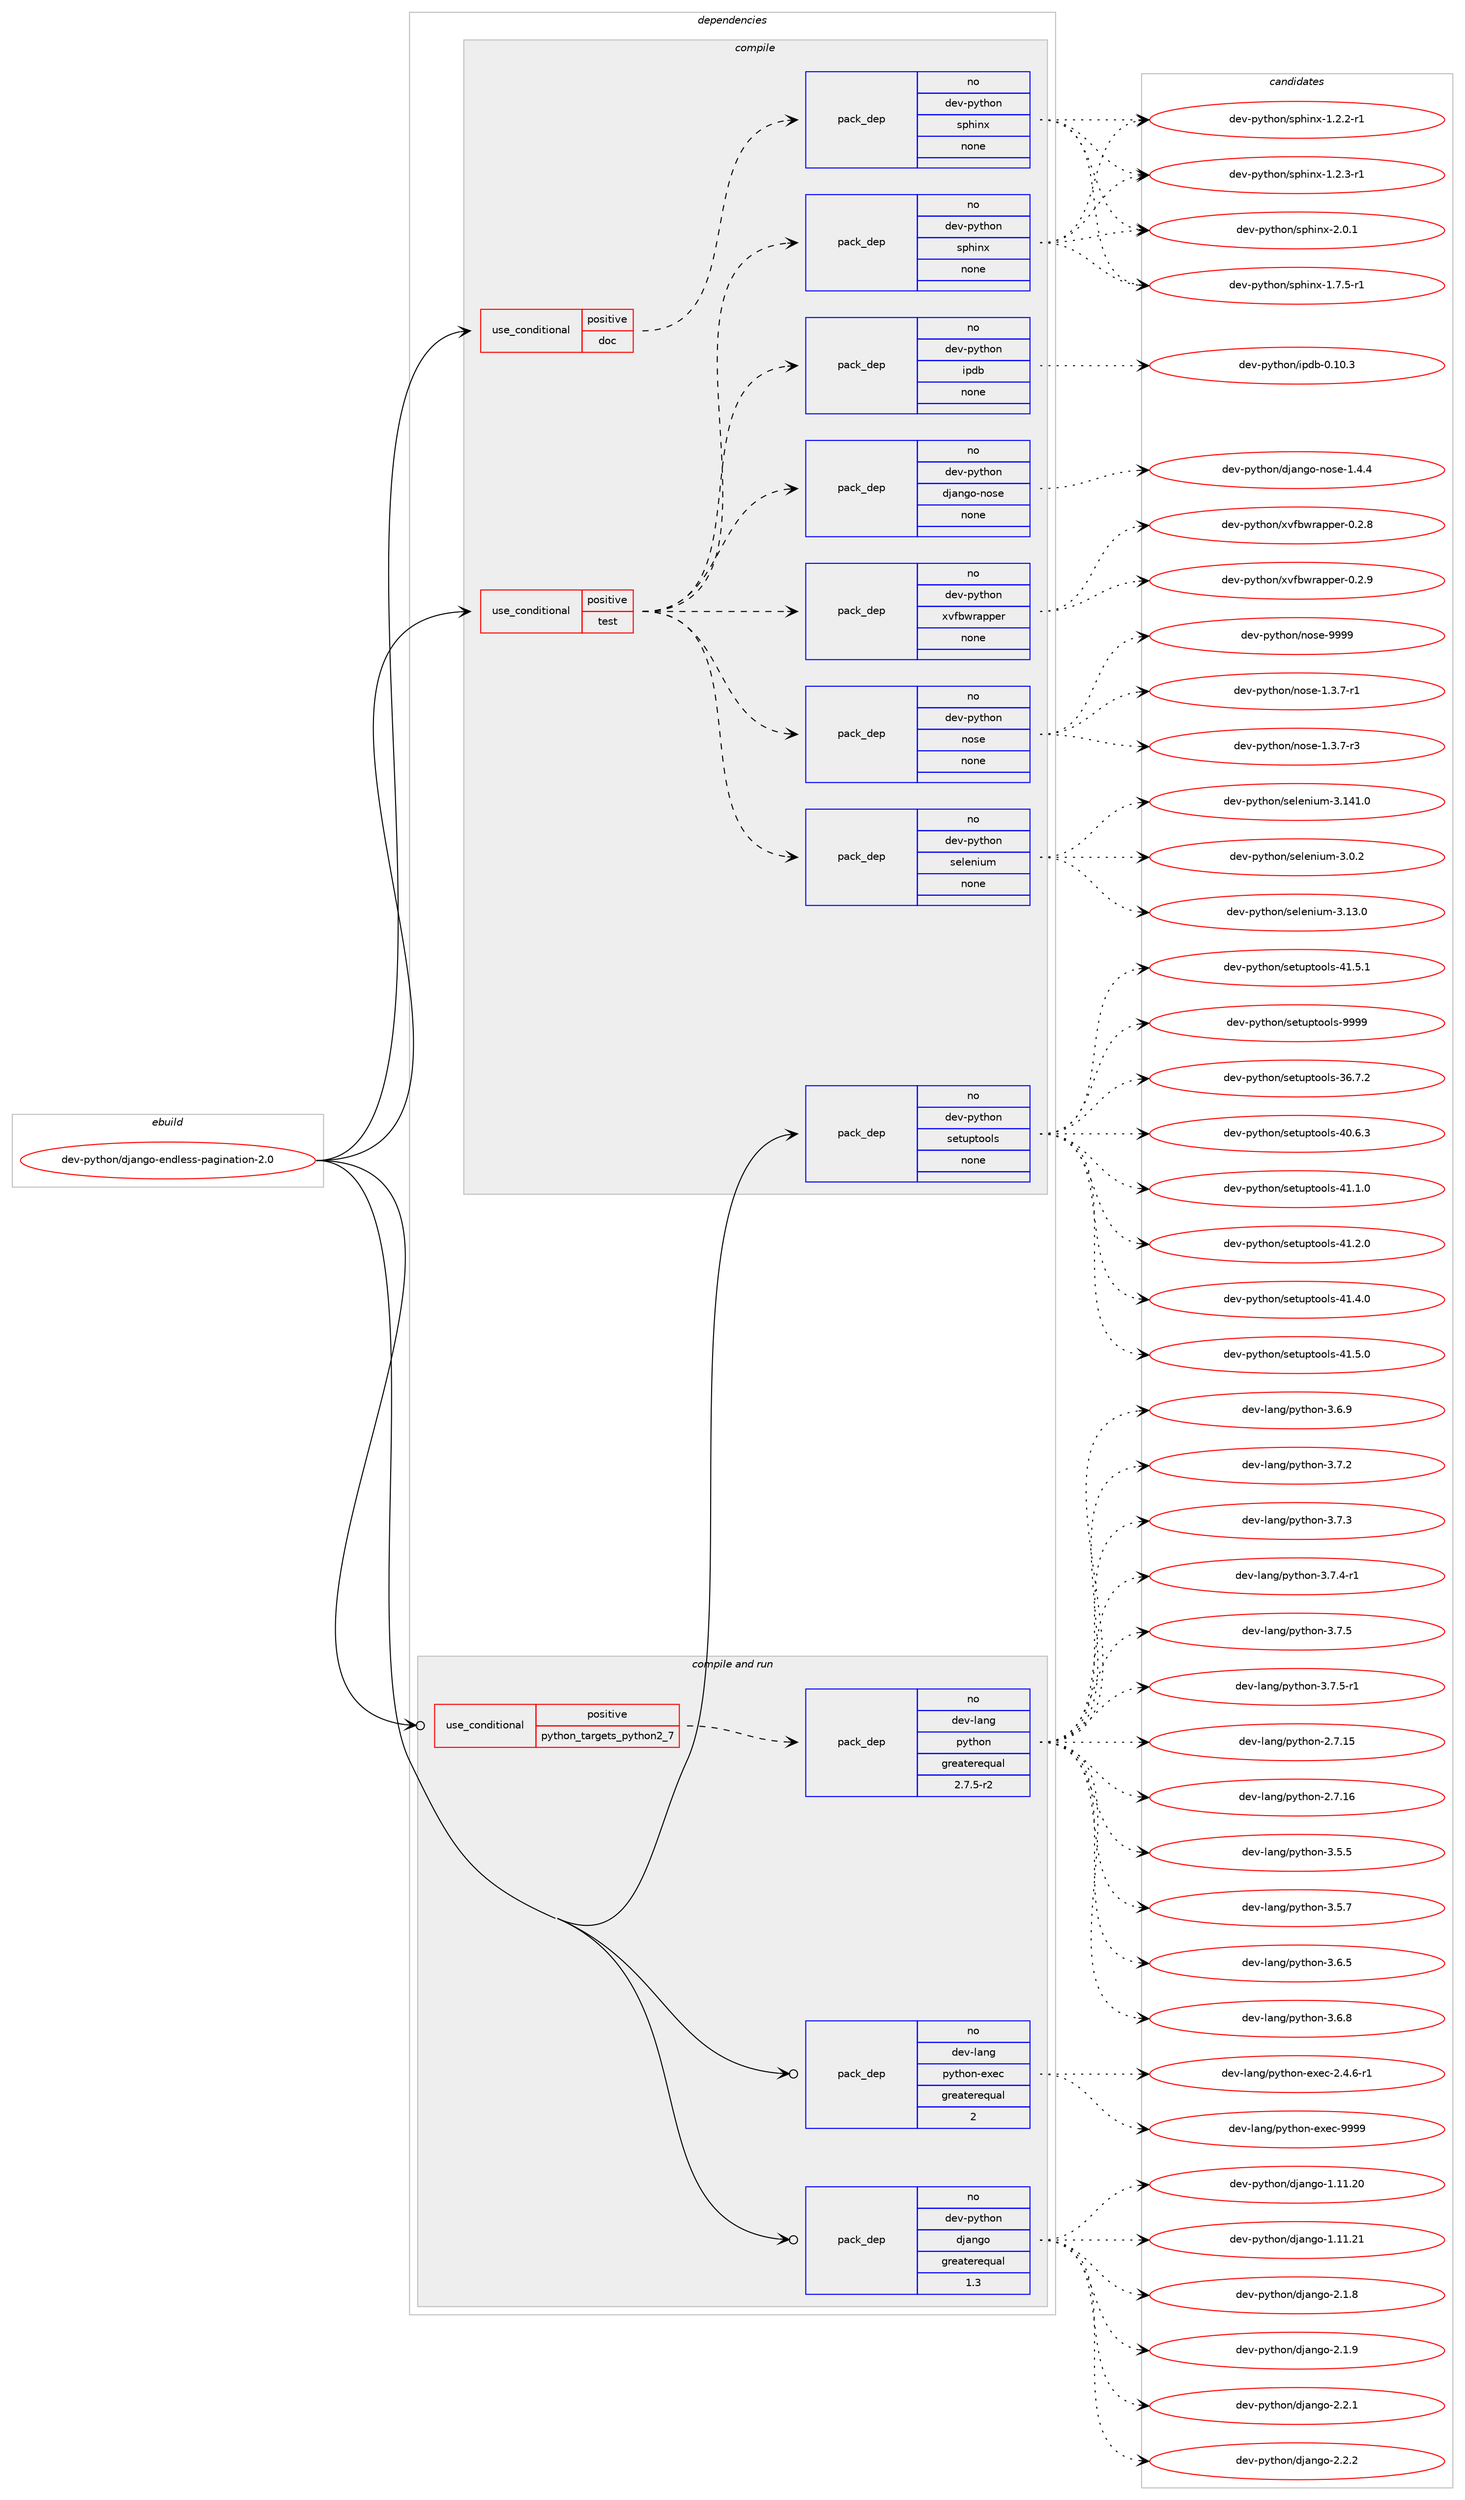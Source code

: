 digraph prolog {

# *************
# Graph options
# *************

newrank=true;
concentrate=true;
compound=true;
graph [rankdir=LR,fontname=Helvetica,fontsize=10,ranksep=1.5];#, ranksep=2.5, nodesep=0.2];
edge  [arrowhead=vee];
node  [fontname=Helvetica,fontsize=10];

# **********
# The ebuild
# **********

subgraph cluster_leftcol {
color=gray;
rank=same;
label=<<i>ebuild</i>>;
id [label="dev-python/django-endless-pagination-2.0", color=red, width=4, href="../dev-python/django-endless-pagination-2.0.svg"];
}

# ****************
# The dependencies
# ****************

subgraph cluster_midcol {
color=gray;
label=<<i>dependencies</i>>;
subgraph cluster_compile {
fillcolor="#eeeeee";
style=filled;
label=<<i>compile</i>>;
subgraph cond138535 {
dependency601894 [label=<<TABLE BORDER="0" CELLBORDER="1" CELLSPACING="0" CELLPADDING="4"><TR><TD ROWSPAN="3" CELLPADDING="10">use_conditional</TD></TR><TR><TD>positive</TD></TR><TR><TD>doc</TD></TR></TABLE>>, shape=none, color=red];
subgraph pack451565 {
dependency601895 [label=<<TABLE BORDER="0" CELLBORDER="1" CELLSPACING="0" CELLPADDING="4" WIDTH="220"><TR><TD ROWSPAN="6" CELLPADDING="30">pack_dep</TD></TR><TR><TD WIDTH="110">no</TD></TR><TR><TD>dev-python</TD></TR><TR><TD>sphinx</TD></TR><TR><TD>none</TD></TR><TR><TD></TD></TR></TABLE>>, shape=none, color=blue];
}
dependency601894:e -> dependency601895:w [weight=20,style="dashed",arrowhead="vee"];
}
id:e -> dependency601894:w [weight=20,style="solid",arrowhead="vee"];
subgraph cond138536 {
dependency601896 [label=<<TABLE BORDER="0" CELLBORDER="1" CELLSPACING="0" CELLPADDING="4"><TR><TD ROWSPAN="3" CELLPADDING="10">use_conditional</TD></TR><TR><TD>positive</TD></TR><TR><TD>test</TD></TR></TABLE>>, shape=none, color=red];
subgraph pack451566 {
dependency601897 [label=<<TABLE BORDER="0" CELLBORDER="1" CELLSPACING="0" CELLPADDING="4" WIDTH="220"><TR><TD ROWSPAN="6" CELLPADDING="30">pack_dep</TD></TR><TR><TD WIDTH="110">no</TD></TR><TR><TD>dev-python</TD></TR><TR><TD>django-nose</TD></TR><TR><TD>none</TD></TR><TR><TD></TD></TR></TABLE>>, shape=none, color=blue];
}
dependency601896:e -> dependency601897:w [weight=20,style="dashed",arrowhead="vee"];
subgraph pack451567 {
dependency601898 [label=<<TABLE BORDER="0" CELLBORDER="1" CELLSPACING="0" CELLPADDING="4" WIDTH="220"><TR><TD ROWSPAN="6" CELLPADDING="30">pack_dep</TD></TR><TR><TD WIDTH="110">no</TD></TR><TR><TD>dev-python</TD></TR><TR><TD>ipdb</TD></TR><TR><TD>none</TD></TR><TR><TD></TD></TR></TABLE>>, shape=none, color=blue];
}
dependency601896:e -> dependency601898:w [weight=20,style="dashed",arrowhead="vee"];
subgraph pack451568 {
dependency601899 [label=<<TABLE BORDER="0" CELLBORDER="1" CELLSPACING="0" CELLPADDING="4" WIDTH="220"><TR><TD ROWSPAN="6" CELLPADDING="30">pack_dep</TD></TR><TR><TD WIDTH="110">no</TD></TR><TR><TD>dev-python</TD></TR><TR><TD>nose</TD></TR><TR><TD>none</TD></TR><TR><TD></TD></TR></TABLE>>, shape=none, color=blue];
}
dependency601896:e -> dependency601899:w [weight=20,style="dashed",arrowhead="vee"];
subgraph pack451569 {
dependency601900 [label=<<TABLE BORDER="0" CELLBORDER="1" CELLSPACING="0" CELLPADDING="4" WIDTH="220"><TR><TD ROWSPAN="6" CELLPADDING="30">pack_dep</TD></TR><TR><TD WIDTH="110">no</TD></TR><TR><TD>dev-python</TD></TR><TR><TD>selenium</TD></TR><TR><TD>none</TD></TR><TR><TD></TD></TR></TABLE>>, shape=none, color=blue];
}
dependency601896:e -> dependency601900:w [weight=20,style="dashed",arrowhead="vee"];
subgraph pack451570 {
dependency601901 [label=<<TABLE BORDER="0" CELLBORDER="1" CELLSPACING="0" CELLPADDING="4" WIDTH="220"><TR><TD ROWSPAN="6" CELLPADDING="30">pack_dep</TD></TR><TR><TD WIDTH="110">no</TD></TR><TR><TD>dev-python</TD></TR><TR><TD>sphinx</TD></TR><TR><TD>none</TD></TR><TR><TD></TD></TR></TABLE>>, shape=none, color=blue];
}
dependency601896:e -> dependency601901:w [weight=20,style="dashed",arrowhead="vee"];
subgraph pack451571 {
dependency601902 [label=<<TABLE BORDER="0" CELLBORDER="1" CELLSPACING="0" CELLPADDING="4" WIDTH="220"><TR><TD ROWSPAN="6" CELLPADDING="30">pack_dep</TD></TR><TR><TD WIDTH="110">no</TD></TR><TR><TD>dev-python</TD></TR><TR><TD>xvfbwrapper</TD></TR><TR><TD>none</TD></TR><TR><TD></TD></TR></TABLE>>, shape=none, color=blue];
}
dependency601896:e -> dependency601902:w [weight=20,style="dashed",arrowhead="vee"];
}
id:e -> dependency601896:w [weight=20,style="solid",arrowhead="vee"];
subgraph pack451572 {
dependency601903 [label=<<TABLE BORDER="0" CELLBORDER="1" CELLSPACING="0" CELLPADDING="4" WIDTH="220"><TR><TD ROWSPAN="6" CELLPADDING="30">pack_dep</TD></TR><TR><TD WIDTH="110">no</TD></TR><TR><TD>dev-python</TD></TR><TR><TD>setuptools</TD></TR><TR><TD>none</TD></TR><TR><TD></TD></TR></TABLE>>, shape=none, color=blue];
}
id:e -> dependency601903:w [weight=20,style="solid",arrowhead="vee"];
}
subgraph cluster_compileandrun {
fillcolor="#eeeeee";
style=filled;
label=<<i>compile and run</i>>;
subgraph cond138537 {
dependency601904 [label=<<TABLE BORDER="0" CELLBORDER="1" CELLSPACING="0" CELLPADDING="4"><TR><TD ROWSPAN="3" CELLPADDING="10">use_conditional</TD></TR><TR><TD>positive</TD></TR><TR><TD>python_targets_python2_7</TD></TR></TABLE>>, shape=none, color=red];
subgraph pack451573 {
dependency601905 [label=<<TABLE BORDER="0" CELLBORDER="1" CELLSPACING="0" CELLPADDING="4" WIDTH="220"><TR><TD ROWSPAN="6" CELLPADDING="30">pack_dep</TD></TR><TR><TD WIDTH="110">no</TD></TR><TR><TD>dev-lang</TD></TR><TR><TD>python</TD></TR><TR><TD>greaterequal</TD></TR><TR><TD>2.7.5-r2</TD></TR></TABLE>>, shape=none, color=blue];
}
dependency601904:e -> dependency601905:w [weight=20,style="dashed",arrowhead="vee"];
}
id:e -> dependency601904:w [weight=20,style="solid",arrowhead="odotvee"];
subgraph pack451574 {
dependency601906 [label=<<TABLE BORDER="0" CELLBORDER="1" CELLSPACING="0" CELLPADDING="4" WIDTH="220"><TR><TD ROWSPAN="6" CELLPADDING="30">pack_dep</TD></TR><TR><TD WIDTH="110">no</TD></TR><TR><TD>dev-lang</TD></TR><TR><TD>python-exec</TD></TR><TR><TD>greaterequal</TD></TR><TR><TD>2</TD></TR></TABLE>>, shape=none, color=blue];
}
id:e -> dependency601906:w [weight=20,style="solid",arrowhead="odotvee"];
subgraph pack451575 {
dependency601907 [label=<<TABLE BORDER="0" CELLBORDER="1" CELLSPACING="0" CELLPADDING="4" WIDTH="220"><TR><TD ROWSPAN="6" CELLPADDING="30">pack_dep</TD></TR><TR><TD WIDTH="110">no</TD></TR><TR><TD>dev-python</TD></TR><TR><TD>django</TD></TR><TR><TD>greaterequal</TD></TR><TR><TD>1.3</TD></TR></TABLE>>, shape=none, color=blue];
}
id:e -> dependency601907:w [weight=20,style="solid",arrowhead="odotvee"];
}
subgraph cluster_run {
fillcolor="#eeeeee";
style=filled;
label=<<i>run</i>>;
}
}

# **************
# The candidates
# **************

subgraph cluster_choices {
rank=same;
color=gray;
label=<<i>candidates</i>>;

subgraph choice451565 {
color=black;
nodesep=1;
choice10010111845112121116104111110471151121041051101204549465046504511449 [label="dev-python/sphinx-1.2.2-r1", color=red, width=4,href="../dev-python/sphinx-1.2.2-r1.svg"];
choice10010111845112121116104111110471151121041051101204549465046514511449 [label="dev-python/sphinx-1.2.3-r1", color=red, width=4,href="../dev-python/sphinx-1.2.3-r1.svg"];
choice10010111845112121116104111110471151121041051101204549465546534511449 [label="dev-python/sphinx-1.7.5-r1", color=red, width=4,href="../dev-python/sphinx-1.7.5-r1.svg"];
choice1001011184511212111610411111047115112104105110120455046484649 [label="dev-python/sphinx-2.0.1", color=red, width=4,href="../dev-python/sphinx-2.0.1.svg"];
dependency601895:e -> choice10010111845112121116104111110471151121041051101204549465046504511449:w [style=dotted,weight="100"];
dependency601895:e -> choice10010111845112121116104111110471151121041051101204549465046514511449:w [style=dotted,weight="100"];
dependency601895:e -> choice10010111845112121116104111110471151121041051101204549465546534511449:w [style=dotted,weight="100"];
dependency601895:e -> choice1001011184511212111610411111047115112104105110120455046484649:w [style=dotted,weight="100"];
}
subgraph choice451566 {
color=black;
nodesep=1;
choice10010111845112121116104111110471001069711010311145110111115101454946524652 [label="dev-python/django-nose-1.4.4", color=red, width=4,href="../dev-python/django-nose-1.4.4.svg"];
dependency601897:e -> choice10010111845112121116104111110471001069711010311145110111115101454946524652:w [style=dotted,weight="100"];
}
subgraph choice451567 {
color=black;
nodesep=1;
choice10010111845112121116104111110471051121009845484649484651 [label="dev-python/ipdb-0.10.3", color=red, width=4,href="../dev-python/ipdb-0.10.3.svg"];
dependency601898:e -> choice10010111845112121116104111110471051121009845484649484651:w [style=dotted,weight="100"];
}
subgraph choice451568 {
color=black;
nodesep=1;
choice10010111845112121116104111110471101111151014549465146554511449 [label="dev-python/nose-1.3.7-r1", color=red, width=4,href="../dev-python/nose-1.3.7-r1.svg"];
choice10010111845112121116104111110471101111151014549465146554511451 [label="dev-python/nose-1.3.7-r3", color=red, width=4,href="../dev-python/nose-1.3.7-r3.svg"];
choice10010111845112121116104111110471101111151014557575757 [label="dev-python/nose-9999", color=red, width=4,href="../dev-python/nose-9999.svg"];
dependency601899:e -> choice10010111845112121116104111110471101111151014549465146554511449:w [style=dotted,weight="100"];
dependency601899:e -> choice10010111845112121116104111110471101111151014549465146554511451:w [style=dotted,weight="100"];
dependency601899:e -> choice10010111845112121116104111110471101111151014557575757:w [style=dotted,weight="100"];
}
subgraph choice451569 {
color=black;
nodesep=1;
choice1001011184511212111610411111047115101108101110105117109455146484650 [label="dev-python/selenium-3.0.2", color=red, width=4,href="../dev-python/selenium-3.0.2.svg"];
choice100101118451121211161041111104711510110810111010511710945514649514648 [label="dev-python/selenium-3.13.0", color=red, width=4,href="../dev-python/selenium-3.13.0.svg"];
choice10010111845112121116104111110471151011081011101051171094551464952494648 [label="dev-python/selenium-3.141.0", color=red, width=4,href="../dev-python/selenium-3.141.0.svg"];
dependency601900:e -> choice1001011184511212111610411111047115101108101110105117109455146484650:w [style=dotted,weight="100"];
dependency601900:e -> choice100101118451121211161041111104711510110810111010511710945514649514648:w [style=dotted,weight="100"];
dependency601900:e -> choice10010111845112121116104111110471151011081011101051171094551464952494648:w [style=dotted,weight="100"];
}
subgraph choice451570 {
color=black;
nodesep=1;
choice10010111845112121116104111110471151121041051101204549465046504511449 [label="dev-python/sphinx-1.2.2-r1", color=red, width=4,href="../dev-python/sphinx-1.2.2-r1.svg"];
choice10010111845112121116104111110471151121041051101204549465046514511449 [label="dev-python/sphinx-1.2.3-r1", color=red, width=4,href="../dev-python/sphinx-1.2.3-r1.svg"];
choice10010111845112121116104111110471151121041051101204549465546534511449 [label="dev-python/sphinx-1.7.5-r1", color=red, width=4,href="../dev-python/sphinx-1.7.5-r1.svg"];
choice1001011184511212111610411111047115112104105110120455046484649 [label="dev-python/sphinx-2.0.1", color=red, width=4,href="../dev-python/sphinx-2.0.1.svg"];
dependency601901:e -> choice10010111845112121116104111110471151121041051101204549465046504511449:w [style=dotted,weight="100"];
dependency601901:e -> choice10010111845112121116104111110471151121041051101204549465046514511449:w [style=dotted,weight="100"];
dependency601901:e -> choice10010111845112121116104111110471151121041051101204549465546534511449:w [style=dotted,weight="100"];
dependency601901:e -> choice1001011184511212111610411111047115112104105110120455046484649:w [style=dotted,weight="100"];
}
subgraph choice451571 {
color=black;
nodesep=1;
choice10010111845112121116104111110471201181029811911497112112101114454846504656 [label="dev-python/xvfbwrapper-0.2.8", color=red, width=4,href="../dev-python/xvfbwrapper-0.2.8.svg"];
choice10010111845112121116104111110471201181029811911497112112101114454846504657 [label="dev-python/xvfbwrapper-0.2.9", color=red, width=4,href="../dev-python/xvfbwrapper-0.2.9.svg"];
dependency601902:e -> choice10010111845112121116104111110471201181029811911497112112101114454846504656:w [style=dotted,weight="100"];
dependency601902:e -> choice10010111845112121116104111110471201181029811911497112112101114454846504657:w [style=dotted,weight="100"];
}
subgraph choice451572 {
color=black;
nodesep=1;
choice100101118451121211161041111104711510111611711211611111110811545515446554650 [label="dev-python/setuptools-36.7.2", color=red, width=4,href="../dev-python/setuptools-36.7.2.svg"];
choice100101118451121211161041111104711510111611711211611111110811545524846544651 [label="dev-python/setuptools-40.6.3", color=red, width=4,href="../dev-python/setuptools-40.6.3.svg"];
choice100101118451121211161041111104711510111611711211611111110811545524946494648 [label="dev-python/setuptools-41.1.0", color=red, width=4,href="../dev-python/setuptools-41.1.0.svg"];
choice100101118451121211161041111104711510111611711211611111110811545524946504648 [label="dev-python/setuptools-41.2.0", color=red, width=4,href="../dev-python/setuptools-41.2.0.svg"];
choice100101118451121211161041111104711510111611711211611111110811545524946524648 [label="dev-python/setuptools-41.4.0", color=red, width=4,href="../dev-python/setuptools-41.4.0.svg"];
choice100101118451121211161041111104711510111611711211611111110811545524946534648 [label="dev-python/setuptools-41.5.0", color=red, width=4,href="../dev-python/setuptools-41.5.0.svg"];
choice100101118451121211161041111104711510111611711211611111110811545524946534649 [label="dev-python/setuptools-41.5.1", color=red, width=4,href="../dev-python/setuptools-41.5.1.svg"];
choice10010111845112121116104111110471151011161171121161111111081154557575757 [label="dev-python/setuptools-9999", color=red, width=4,href="../dev-python/setuptools-9999.svg"];
dependency601903:e -> choice100101118451121211161041111104711510111611711211611111110811545515446554650:w [style=dotted,weight="100"];
dependency601903:e -> choice100101118451121211161041111104711510111611711211611111110811545524846544651:w [style=dotted,weight="100"];
dependency601903:e -> choice100101118451121211161041111104711510111611711211611111110811545524946494648:w [style=dotted,weight="100"];
dependency601903:e -> choice100101118451121211161041111104711510111611711211611111110811545524946504648:w [style=dotted,weight="100"];
dependency601903:e -> choice100101118451121211161041111104711510111611711211611111110811545524946524648:w [style=dotted,weight="100"];
dependency601903:e -> choice100101118451121211161041111104711510111611711211611111110811545524946534648:w [style=dotted,weight="100"];
dependency601903:e -> choice100101118451121211161041111104711510111611711211611111110811545524946534649:w [style=dotted,weight="100"];
dependency601903:e -> choice10010111845112121116104111110471151011161171121161111111081154557575757:w [style=dotted,weight="100"];
}
subgraph choice451573 {
color=black;
nodesep=1;
choice10010111845108971101034711212111610411111045504655464953 [label="dev-lang/python-2.7.15", color=red, width=4,href="../dev-lang/python-2.7.15.svg"];
choice10010111845108971101034711212111610411111045504655464954 [label="dev-lang/python-2.7.16", color=red, width=4,href="../dev-lang/python-2.7.16.svg"];
choice100101118451089711010347112121116104111110455146534653 [label="dev-lang/python-3.5.5", color=red, width=4,href="../dev-lang/python-3.5.5.svg"];
choice100101118451089711010347112121116104111110455146534655 [label="dev-lang/python-3.5.7", color=red, width=4,href="../dev-lang/python-3.5.7.svg"];
choice100101118451089711010347112121116104111110455146544653 [label="dev-lang/python-3.6.5", color=red, width=4,href="../dev-lang/python-3.6.5.svg"];
choice100101118451089711010347112121116104111110455146544656 [label="dev-lang/python-3.6.8", color=red, width=4,href="../dev-lang/python-3.6.8.svg"];
choice100101118451089711010347112121116104111110455146544657 [label="dev-lang/python-3.6.9", color=red, width=4,href="../dev-lang/python-3.6.9.svg"];
choice100101118451089711010347112121116104111110455146554650 [label="dev-lang/python-3.7.2", color=red, width=4,href="../dev-lang/python-3.7.2.svg"];
choice100101118451089711010347112121116104111110455146554651 [label="dev-lang/python-3.7.3", color=red, width=4,href="../dev-lang/python-3.7.3.svg"];
choice1001011184510897110103471121211161041111104551465546524511449 [label="dev-lang/python-3.7.4-r1", color=red, width=4,href="../dev-lang/python-3.7.4-r1.svg"];
choice100101118451089711010347112121116104111110455146554653 [label="dev-lang/python-3.7.5", color=red, width=4,href="../dev-lang/python-3.7.5.svg"];
choice1001011184510897110103471121211161041111104551465546534511449 [label="dev-lang/python-3.7.5-r1", color=red, width=4,href="../dev-lang/python-3.7.5-r1.svg"];
dependency601905:e -> choice10010111845108971101034711212111610411111045504655464953:w [style=dotted,weight="100"];
dependency601905:e -> choice10010111845108971101034711212111610411111045504655464954:w [style=dotted,weight="100"];
dependency601905:e -> choice100101118451089711010347112121116104111110455146534653:w [style=dotted,weight="100"];
dependency601905:e -> choice100101118451089711010347112121116104111110455146534655:w [style=dotted,weight="100"];
dependency601905:e -> choice100101118451089711010347112121116104111110455146544653:w [style=dotted,weight="100"];
dependency601905:e -> choice100101118451089711010347112121116104111110455146544656:w [style=dotted,weight="100"];
dependency601905:e -> choice100101118451089711010347112121116104111110455146544657:w [style=dotted,weight="100"];
dependency601905:e -> choice100101118451089711010347112121116104111110455146554650:w [style=dotted,weight="100"];
dependency601905:e -> choice100101118451089711010347112121116104111110455146554651:w [style=dotted,weight="100"];
dependency601905:e -> choice1001011184510897110103471121211161041111104551465546524511449:w [style=dotted,weight="100"];
dependency601905:e -> choice100101118451089711010347112121116104111110455146554653:w [style=dotted,weight="100"];
dependency601905:e -> choice1001011184510897110103471121211161041111104551465546534511449:w [style=dotted,weight="100"];
}
subgraph choice451574 {
color=black;
nodesep=1;
choice10010111845108971101034711212111610411111045101120101994550465246544511449 [label="dev-lang/python-exec-2.4.6-r1", color=red, width=4,href="../dev-lang/python-exec-2.4.6-r1.svg"];
choice10010111845108971101034711212111610411111045101120101994557575757 [label="dev-lang/python-exec-9999", color=red, width=4,href="../dev-lang/python-exec-9999.svg"];
dependency601906:e -> choice10010111845108971101034711212111610411111045101120101994550465246544511449:w [style=dotted,weight="100"];
dependency601906:e -> choice10010111845108971101034711212111610411111045101120101994557575757:w [style=dotted,weight="100"];
}
subgraph choice451575 {
color=black;
nodesep=1;
choice1001011184511212111610411111047100106971101031114549464949465048 [label="dev-python/django-1.11.20", color=red, width=4,href="../dev-python/django-1.11.20.svg"];
choice1001011184511212111610411111047100106971101031114549464949465049 [label="dev-python/django-1.11.21", color=red, width=4,href="../dev-python/django-1.11.21.svg"];
choice100101118451121211161041111104710010697110103111455046494656 [label="dev-python/django-2.1.8", color=red, width=4,href="../dev-python/django-2.1.8.svg"];
choice100101118451121211161041111104710010697110103111455046494657 [label="dev-python/django-2.1.9", color=red, width=4,href="../dev-python/django-2.1.9.svg"];
choice100101118451121211161041111104710010697110103111455046504649 [label="dev-python/django-2.2.1", color=red, width=4,href="../dev-python/django-2.2.1.svg"];
choice100101118451121211161041111104710010697110103111455046504650 [label="dev-python/django-2.2.2", color=red, width=4,href="../dev-python/django-2.2.2.svg"];
dependency601907:e -> choice1001011184511212111610411111047100106971101031114549464949465048:w [style=dotted,weight="100"];
dependency601907:e -> choice1001011184511212111610411111047100106971101031114549464949465049:w [style=dotted,weight="100"];
dependency601907:e -> choice100101118451121211161041111104710010697110103111455046494656:w [style=dotted,weight="100"];
dependency601907:e -> choice100101118451121211161041111104710010697110103111455046494657:w [style=dotted,weight="100"];
dependency601907:e -> choice100101118451121211161041111104710010697110103111455046504649:w [style=dotted,weight="100"];
dependency601907:e -> choice100101118451121211161041111104710010697110103111455046504650:w [style=dotted,weight="100"];
}
}

}
